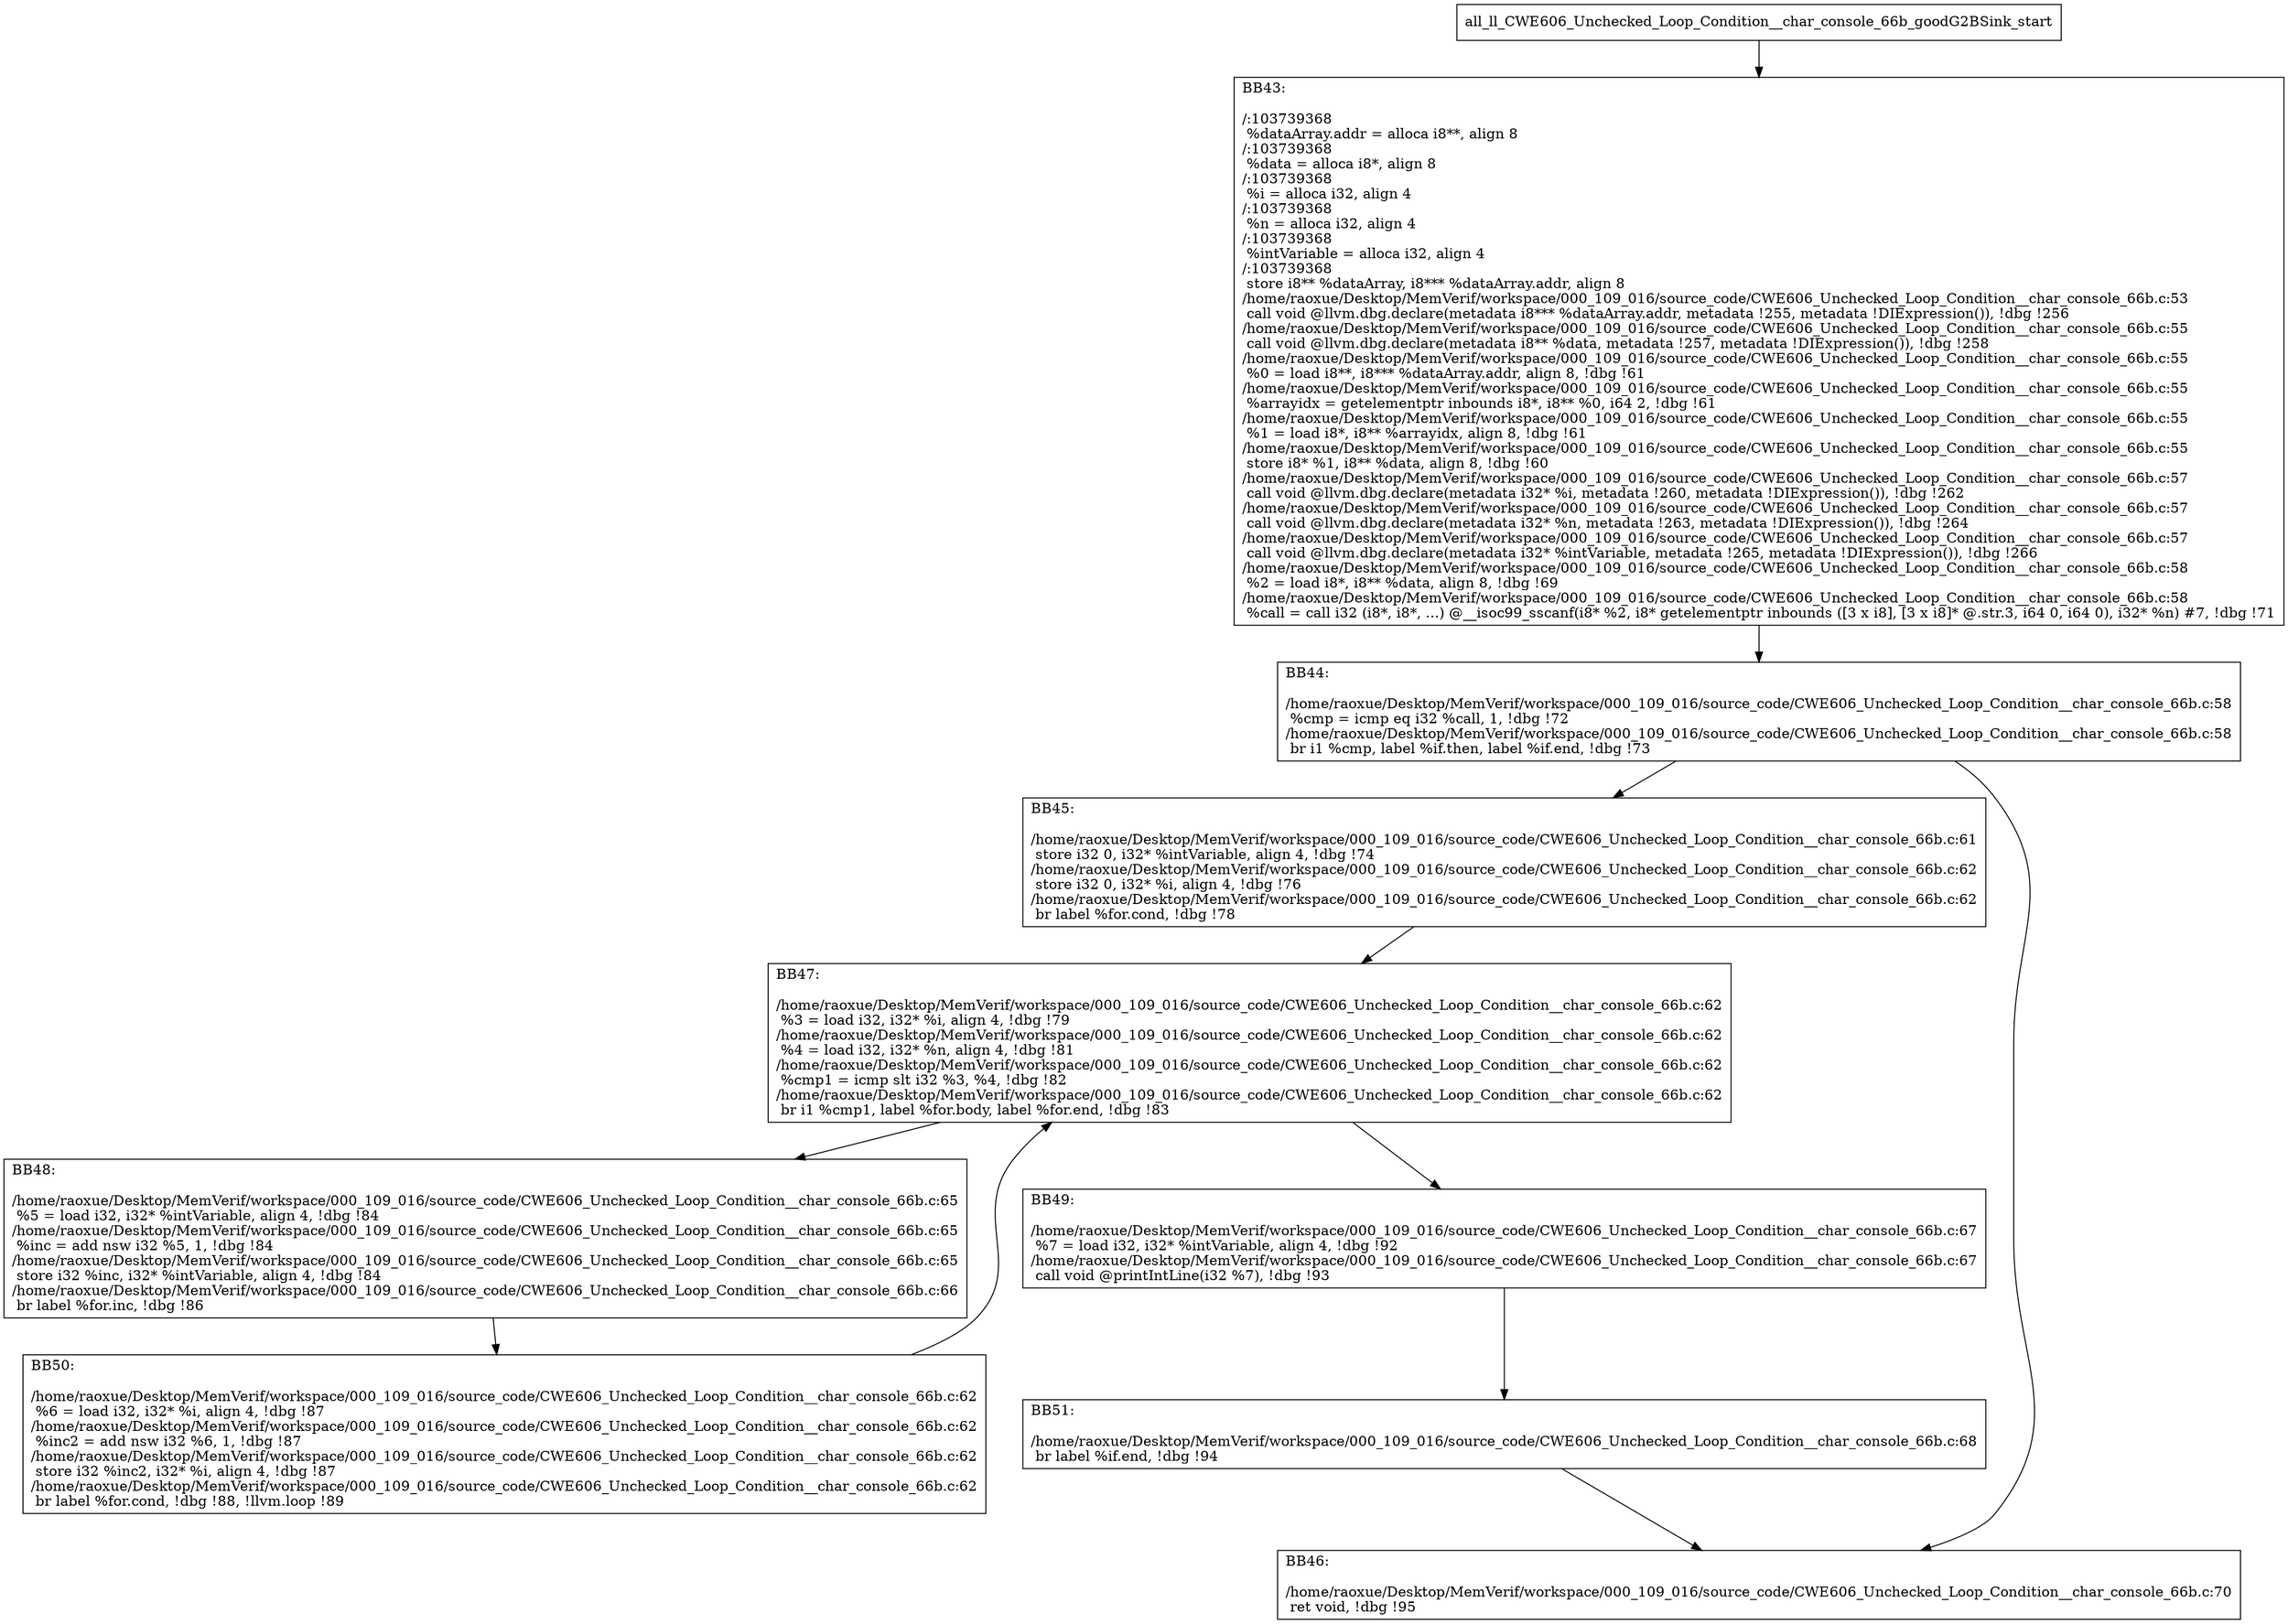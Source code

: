 digraph "CFG for'all_ll_CWE606_Unchecked_Loop_Condition__char_console_66b_goodG2BSink' function" {
	BBall_ll_CWE606_Unchecked_Loop_Condition__char_console_66b_goodG2BSink_start[shape=record,label="{all_ll_CWE606_Unchecked_Loop_Condition__char_console_66b_goodG2BSink_start}"];
	BBall_ll_CWE606_Unchecked_Loop_Condition__char_console_66b_goodG2BSink_start-> all_ll_CWE606_Unchecked_Loop_Condition__char_console_66b_goodG2BSinkBB43;
	all_ll_CWE606_Unchecked_Loop_Condition__char_console_66b_goodG2BSinkBB43 [shape=record, label="{BB43:\l\l/:103739368\l
  %dataArray.addr = alloca i8**, align 8\l
/:103739368\l
  %data = alloca i8*, align 8\l
/:103739368\l
  %i = alloca i32, align 4\l
/:103739368\l
  %n = alloca i32, align 4\l
/:103739368\l
  %intVariable = alloca i32, align 4\l
/:103739368\l
  store i8** %dataArray, i8*** %dataArray.addr, align 8\l
/home/raoxue/Desktop/MemVerif/workspace/000_109_016/source_code/CWE606_Unchecked_Loop_Condition__char_console_66b.c:53\l
  call void @llvm.dbg.declare(metadata i8*** %dataArray.addr, metadata !255, metadata !DIExpression()), !dbg !256\l
/home/raoxue/Desktop/MemVerif/workspace/000_109_016/source_code/CWE606_Unchecked_Loop_Condition__char_console_66b.c:55\l
  call void @llvm.dbg.declare(metadata i8** %data, metadata !257, metadata !DIExpression()), !dbg !258\l
/home/raoxue/Desktop/MemVerif/workspace/000_109_016/source_code/CWE606_Unchecked_Loop_Condition__char_console_66b.c:55\l
  %0 = load i8**, i8*** %dataArray.addr, align 8, !dbg !61\l
/home/raoxue/Desktop/MemVerif/workspace/000_109_016/source_code/CWE606_Unchecked_Loop_Condition__char_console_66b.c:55\l
  %arrayidx = getelementptr inbounds i8*, i8** %0, i64 2, !dbg !61\l
/home/raoxue/Desktop/MemVerif/workspace/000_109_016/source_code/CWE606_Unchecked_Loop_Condition__char_console_66b.c:55\l
  %1 = load i8*, i8** %arrayidx, align 8, !dbg !61\l
/home/raoxue/Desktop/MemVerif/workspace/000_109_016/source_code/CWE606_Unchecked_Loop_Condition__char_console_66b.c:55\l
  store i8* %1, i8** %data, align 8, !dbg !60\l
/home/raoxue/Desktop/MemVerif/workspace/000_109_016/source_code/CWE606_Unchecked_Loop_Condition__char_console_66b.c:57\l
  call void @llvm.dbg.declare(metadata i32* %i, metadata !260, metadata !DIExpression()), !dbg !262\l
/home/raoxue/Desktop/MemVerif/workspace/000_109_016/source_code/CWE606_Unchecked_Loop_Condition__char_console_66b.c:57\l
  call void @llvm.dbg.declare(metadata i32* %n, metadata !263, metadata !DIExpression()), !dbg !264\l
/home/raoxue/Desktop/MemVerif/workspace/000_109_016/source_code/CWE606_Unchecked_Loop_Condition__char_console_66b.c:57\l
  call void @llvm.dbg.declare(metadata i32* %intVariable, metadata !265, metadata !DIExpression()), !dbg !266\l
/home/raoxue/Desktop/MemVerif/workspace/000_109_016/source_code/CWE606_Unchecked_Loop_Condition__char_console_66b.c:58\l
  %2 = load i8*, i8** %data, align 8, !dbg !69\l
/home/raoxue/Desktop/MemVerif/workspace/000_109_016/source_code/CWE606_Unchecked_Loop_Condition__char_console_66b.c:58\l
  %call = call i32 (i8*, i8*, ...) @__isoc99_sscanf(i8* %2, i8* getelementptr inbounds ([3 x i8], [3 x i8]* @.str.3, i64 0, i64 0), i32* %n) #7, !dbg !71\l
}"];
	all_ll_CWE606_Unchecked_Loop_Condition__char_console_66b_goodG2BSinkBB43-> all_ll_CWE606_Unchecked_Loop_Condition__char_console_66b_goodG2BSinkBB44;
	all_ll_CWE606_Unchecked_Loop_Condition__char_console_66b_goodG2BSinkBB44 [shape=record, label="{BB44:\l\l/home/raoxue/Desktop/MemVerif/workspace/000_109_016/source_code/CWE606_Unchecked_Loop_Condition__char_console_66b.c:58\l
  %cmp = icmp eq i32 %call, 1, !dbg !72\l
/home/raoxue/Desktop/MemVerif/workspace/000_109_016/source_code/CWE606_Unchecked_Loop_Condition__char_console_66b.c:58\l
  br i1 %cmp, label %if.then, label %if.end, !dbg !73\l
}"];
	all_ll_CWE606_Unchecked_Loop_Condition__char_console_66b_goodG2BSinkBB44-> all_ll_CWE606_Unchecked_Loop_Condition__char_console_66b_goodG2BSinkBB45;
	all_ll_CWE606_Unchecked_Loop_Condition__char_console_66b_goodG2BSinkBB44-> all_ll_CWE606_Unchecked_Loop_Condition__char_console_66b_goodG2BSinkBB46;
	all_ll_CWE606_Unchecked_Loop_Condition__char_console_66b_goodG2BSinkBB45 [shape=record, label="{BB45:\l\l/home/raoxue/Desktop/MemVerif/workspace/000_109_016/source_code/CWE606_Unchecked_Loop_Condition__char_console_66b.c:61\l
  store i32 0, i32* %intVariable, align 4, !dbg !74\l
/home/raoxue/Desktop/MemVerif/workspace/000_109_016/source_code/CWE606_Unchecked_Loop_Condition__char_console_66b.c:62\l
  store i32 0, i32* %i, align 4, !dbg !76\l
/home/raoxue/Desktop/MemVerif/workspace/000_109_016/source_code/CWE606_Unchecked_Loop_Condition__char_console_66b.c:62\l
  br label %for.cond, !dbg !78\l
}"];
	all_ll_CWE606_Unchecked_Loop_Condition__char_console_66b_goodG2BSinkBB45-> all_ll_CWE606_Unchecked_Loop_Condition__char_console_66b_goodG2BSinkBB47;
	all_ll_CWE606_Unchecked_Loop_Condition__char_console_66b_goodG2BSinkBB47 [shape=record, label="{BB47:\l\l/home/raoxue/Desktop/MemVerif/workspace/000_109_016/source_code/CWE606_Unchecked_Loop_Condition__char_console_66b.c:62\l
  %3 = load i32, i32* %i, align 4, !dbg !79\l
/home/raoxue/Desktop/MemVerif/workspace/000_109_016/source_code/CWE606_Unchecked_Loop_Condition__char_console_66b.c:62\l
  %4 = load i32, i32* %n, align 4, !dbg !81\l
/home/raoxue/Desktop/MemVerif/workspace/000_109_016/source_code/CWE606_Unchecked_Loop_Condition__char_console_66b.c:62\l
  %cmp1 = icmp slt i32 %3, %4, !dbg !82\l
/home/raoxue/Desktop/MemVerif/workspace/000_109_016/source_code/CWE606_Unchecked_Loop_Condition__char_console_66b.c:62\l
  br i1 %cmp1, label %for.body, label %for.end, !dbg !83\l
}"];
	all_ll_CWE606_Unchecked_Loop_Condition__char_console_66b_goodG2BSinkBB47-> all_ll_CWE606_Unchecked_Loop_Condition__char_console_66b_goodG2BSinkBB48;
	all_ll_CWE606_Unchecked_Loop_Condition__char_console_66b_goodG2BSinkBB47-> all_ll_CWE606_Unchecked_Loop_Condition__char_console_66b_goodG2BSinkBB49;
	all_ll_CWE606_Unchecked_Loop_Condition__char_console_66b_goodG2BSinkBB48 [shape=record, label="{BB48:\l\l/home/raoxue/Desktop/MemVerif/workspace/000_109_016/source_code/CWE606_Unchecked_Loop_Condition__char_console_66b.c:65\l
  %5 = load i32, i32* %intVariable, align 4, !dbg !84\l
/home/raoxue/Desktop/MemVerif/workspace/000_109_016/source_code/CWE606_Unchecked_Loop_Condition__char_console_66b.c:65\l
  %inc = add nsw i32 %5, 1, !dbg !84\l
/home/raoxue/Desktop/MemVerif/workspace/000_109_016/source_code/CWE606_Unchecked_Loop_Condition__char_console_66b.c:65\l
  store i32 %inc, i32* %intVariable, align 4, !dbg !84\l
/home/raoxue/Desktop/MemVerif/workspace/000_109_016/source_code/CWE606_Unchecked_Loop_Condition__char_console_66b.c:66\l
  br label %for.inc, !dbg !86\l
}"];
	all_ll_CWE606_Unchecked_Loop_Condition__char_console_66b_goodG2BSinkBB48-> all_ll_CWE606_Unchecked_Loop_Condition__char_console_66b_goodG2BSinkBB50;
	all_ll_CWE606_Unchecked_Loop_Condition__char_console_66b_goodG2BSinkBB50 [shape=record, label="{BB50:\l\l/home/raoxue/Desktop/MemVerif/workspace/000_109_016/source_code/CWE606_Unchecked_Loop_Condition__char_console_66b.c:62\l
  %6 = load i32, i32* %i, align 4, !dbg !87\l
/home/raoxue/Desktop/MemVerif/workspace/000_109_016/source_code/CWE606_Unchecked_Loop_Condition__char_console_66b.c:62\l
  %inc2 = add nsw i32 %6, 1, !dbg !87\l
/home/raoxue/Desktop/MemVerif/workspace/000_109_016/source_code/CWE606_Unchecked_Loop_Condition__char_console_66b.c:62\l
  store i32 %inc2, i32* %i, align 4, !dbg !87\l
/home/raoxue/Desktop/MemVerif/workspace/000_109_016/source_code/CWE606_Unchecked_Loop_Condition__char_console_66b.c:62\l
  br label %for.cond, !dbg !88, !llvm.loop !89\l
}"];
	all_ll_CWE606_Unchecked_Loop_Condition__char_console_66b_goodG2BSinkBB50-> all_ll_CWE606_Unchecked_Loop_Condition__char_console_66b_goodG2BSinkBB47;
	all_ll_CWE606_Unchecked_Loop_Condition__char_console_66b_goodG2BSinkBB49 [shape=record, label="{BB49:\l\l/home/raoxue/Desktop/MemVerif/workspace/000_109_016/source_code/CWE606_Unchecked_Loop_Condition__char_console_66b.c:67\l
  %7 = load i32, i32* %intVariable, align 4, !dbg !92\l
/home/raoxue/Desktop/MemVerif/workspace/000_109_016/source_code/CWE606_Unchecked_Loop_Condition__char_console_66b.c:67\l
  call void @printIntLine(i32 %7), !dbg !93\l
}"];
	all_ll_CWE606_Unchecked_Loop_Condition__char_console_66b_goodG2BSinkBB49-> all_ll_CWE606_Unchecked_Loop_Condition__char_console_66b_goodG2BSinkBB51;
	all_ll_CWE606_Unchecked_Loop_Condition__char_console_66b_goodG2BSinkBB51 [shape=record, label="{BB51:\l\l/home/raoxue/Desktop/MemVerif/workspace/000_109_016/source_code/CWE606_Unchecked_Loop_Condition__char_console_66b.c:68\l
  br label %if.end, !dbg !94\l
}"];
	all_ll_CWE606_Unchecked_Loop_Condition__char_console_66b_goodG2BSinkBB51-> all_ll_CWE606_Unchecked_Loop_Condition__char_console_66b_goodG2BSinkBB46;
	all_ll_CWE606_Unchecked_Loop_Condition__char_console_66b_goodG2BSinkBB46 [shape=record, label="{BB46:\l\l/home/raoxue/Desktop/MemVerif/workspace/000_109_016/source_code/CWE606_Unchecked_Loop_Condition__char_console_66b.c:70\l
  ret void, !dbg !95\l
}"];
}

